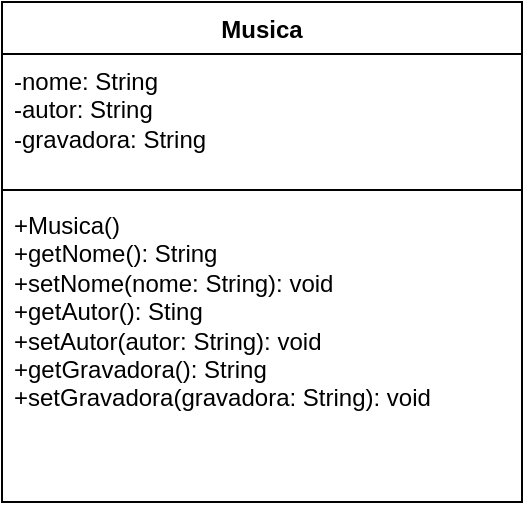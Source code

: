 <mxfile version="24.1.0" type="github">
  <diagram id="C5RBs43oDa-KdzZeNtuy" name="Page-1">
    <mxGraphModel dx="1050" dy="522" grid="1" gridSize="10" guides="1" tooltips="1" connect="1" arrows="1" fold="1" page="1" pageScale="1" pageWidth="827" pageHeight="1169" math="0" shadow="0">
      <root>
        <mxCell id="WIyWlLk6GJQsqaUBKTNV-0" />
        <mxCell id="WIyWlLk6GJQsqaUBKTNV-1" parent="WIyWlLk6GJQsqaUBKTNV-0" />
        <mxCell id="FPIB8zg-wwrVl2GLh9i_-3" value="Musica" style="swimlane;fontStyle=1;align=center;verticalAlign=top;childLayout=stackLayout;horizontal=1;startSize=26;horizontalStack=0;resizeParent=1;resizeParentMax=0;resizeLast=0;collapsible=1;marginBottom=0;whiteSpace=wrap;html=1;" vertex="1" parent="WIyWlLk6GJQsqaUBKTNV-1">
          <mxGeometry x="110" y="120" width="260" height="250" as="geometry" />
        </mxCell>
        <mxCell id="FPIB8zg-wwrVl2GLh9i_-4" value="-nome: String&lt;div&gt;-autor: String&lt;/div&gt;&lt;div&gt;-gravadora: String&lt;/div&gt;" style="text;strokeColor=none;fillColor=none;align=left;verticalAlign=top;spacingLeft=4;spacingRight=4;overflow=hidden;rotatable=0;points=[[0,0.5],[1,0.5]];portConstraint=eastwest;whiteSpace=wrap;html=1;" vertex="1" parent="FPIB8zg-wwrVl2GLh9i_-3">
          <mxGeometry y="26" width="260" height="64" as="geometry" />
        </mxCell>
        <mxCell id="FPIB8zg-wwrVl2GLh9i_-5" value="" style="line;strokeWidth=1;fillColor=none;align=left;verticalAlign=middle;spacingTop=-1;spacingLeft=3;spacingRight=3;rotatable=0;labelPosition=right;points=[];portConstraint=eastwest;strokeColor=inherit;" vertex="1" parent="FPIB8zg-wwrVl2GLh9i_-3">
          <mxGeometry y="90" width="260" height="8" as="geometry" />
        </mxCell>
        <mxCell id="FPIB8zg-wwrVl2GLh9i_-6" value="+Musica()&lt;div&gt;+getNome(): String&lt;/div&gt;&lt;div&gt;+setNome(nome: String): void&lt;/div&gt;&lt;div&gt;+getAutor(): Sting&lt;/div&gt;&lt;div&gt;+setAutor(autor: String): void&lt;/div&gt;&lt;div&gt;+getGravadora(): String&lt;/div&gt;&lt;div&gt;+setGravadora(gravadora: String): void&lt;/div&gt;" style="text;strokeColor=none;fillColor=none;align=left;verticalAlign=top;spacingLeft=4;spacingRight=4;overflow=hidden;rotatable=0;points=[[0,0.5],[1,0.5]];portConstraint=eastwest;whiteSpace=wrap;html=1;" vertex="1" parent="FPIB8zg-wwrVl2GLh9i_-3">
          <mxGeometry y="98" width="260" height="152" as="geometry" />
        </mxCell>
      </root>
    </mxGraphModel>
  </diagram>
</mxfile>
